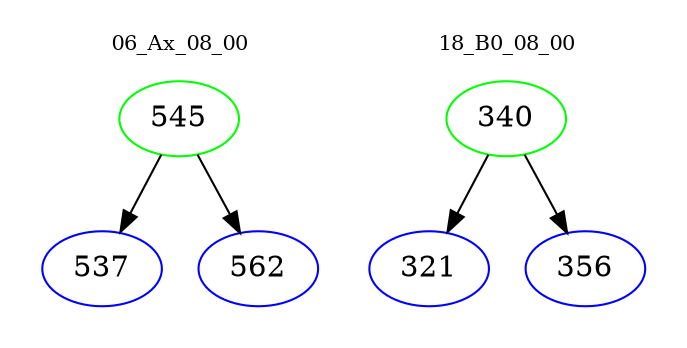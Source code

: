 digraph{
subgraph cluster_0 {
color = white
label = "06_Ax_08_00";
fontsize=10;
T0_545 [label="545", color="green"]
T0_545 -> T0_537 [color="black"]
T0_537 [label="537", color="blue"]
T0_545 -> T0_562 [color="black"]
T0_562 [label="562", color="blue"]
}
subgraph cluster_1 {
color = white
label = "18_B0_08_00";
fontsize=10;
T1_340 [label="340", color="green"]
T1_340 -> T1_321 [color="black"]
T1_321 [label="321", color="blue"]
T1_340 -> T1_356 [color="black"]
T1_356 [label="356", color="blue"]
}
}
